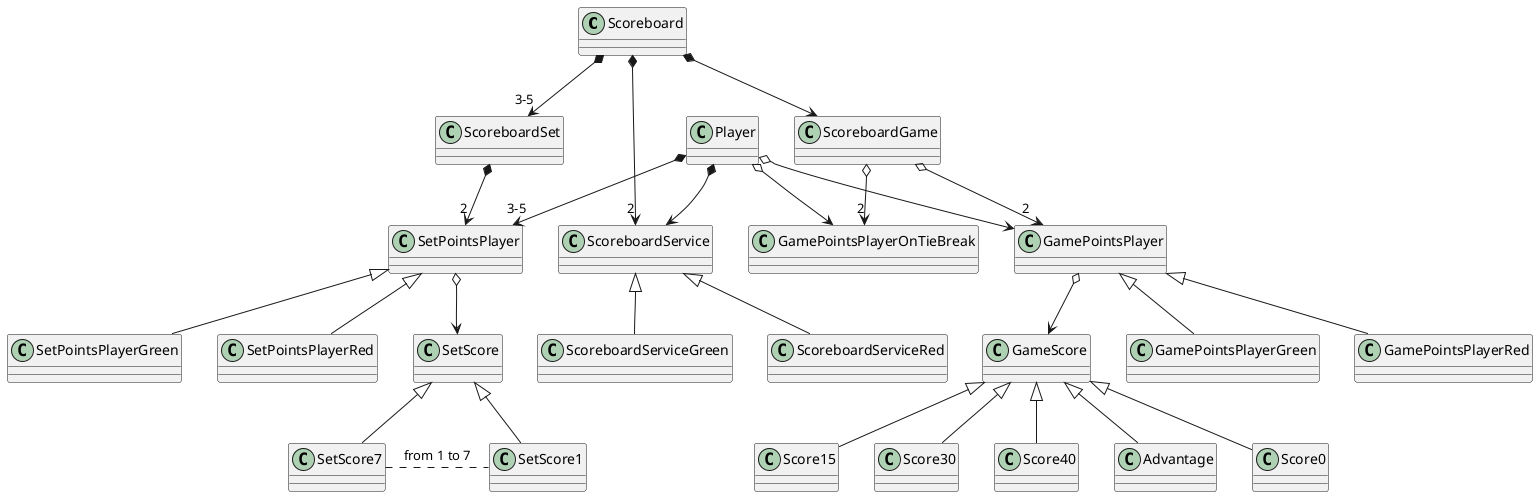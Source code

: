 @startuml

class Scoreboard
class ScoreboardSet
class ScoreboardGame
class ScoreboardService

class SetPointsPlayer
class SetPointsPlayerGreen
class SetPointsPlayerRed
class GamePointsPlayer
class GamePointsPlayerGreen
class GamePointsPlayerRed

class GameScore
class Score0
class Score15
class Score30
class Score40
class Advantage

class SetScore
class SetScore1
class SetScore7

class Player

Scoreboard *--> "3-5" ScoreboardSet
ScoreboardSet *--> "2" SetPointsPlayer
SetPointsPlayerGreen -up-|> SetPointsPlayer
SetPointsPlayerRed -up-|> SetPointsPlayer

Scoreboard *--> ScoreboardGame
ScoreboardGame o--> "2" GamePointsPlayer
GamePointsPlayerGreen -up-|> GamePointsPlayer
GamePointsPlayerRed -up-|> GamePointsPlayer

GamePointsPlayer o-down-> GameScore
Score0 -up-|> GameScore
Score15 -up-|> GameScore
Score30 -up-|> GameScore
Score40 -up-|> GameScore
Advantage -up-|> GameScore

ScoreboardGame o-down-> "2" GamePointsPlayerOnTieBreak

SetPointsPlayer o-down-> SetScore
SetScore1 -up-|> SetScore
SetScore7 -up-|> SetScore
SetScore1 .left. SetScore7 : from 1 to 7

Scoreboard *--> "2" ScoreboardService
ScoreboardServiceGreen -up-|> ScoreboardService
ScoreboardServiceRed -up-|> ScoreboardService

Player o--> GamePointsPlayer
Player *--> "3-5" SetPointsPlayer
Player *--> ScoreboardService
Player o--> GamePointsPlayerOnTieBreak

@enduml
